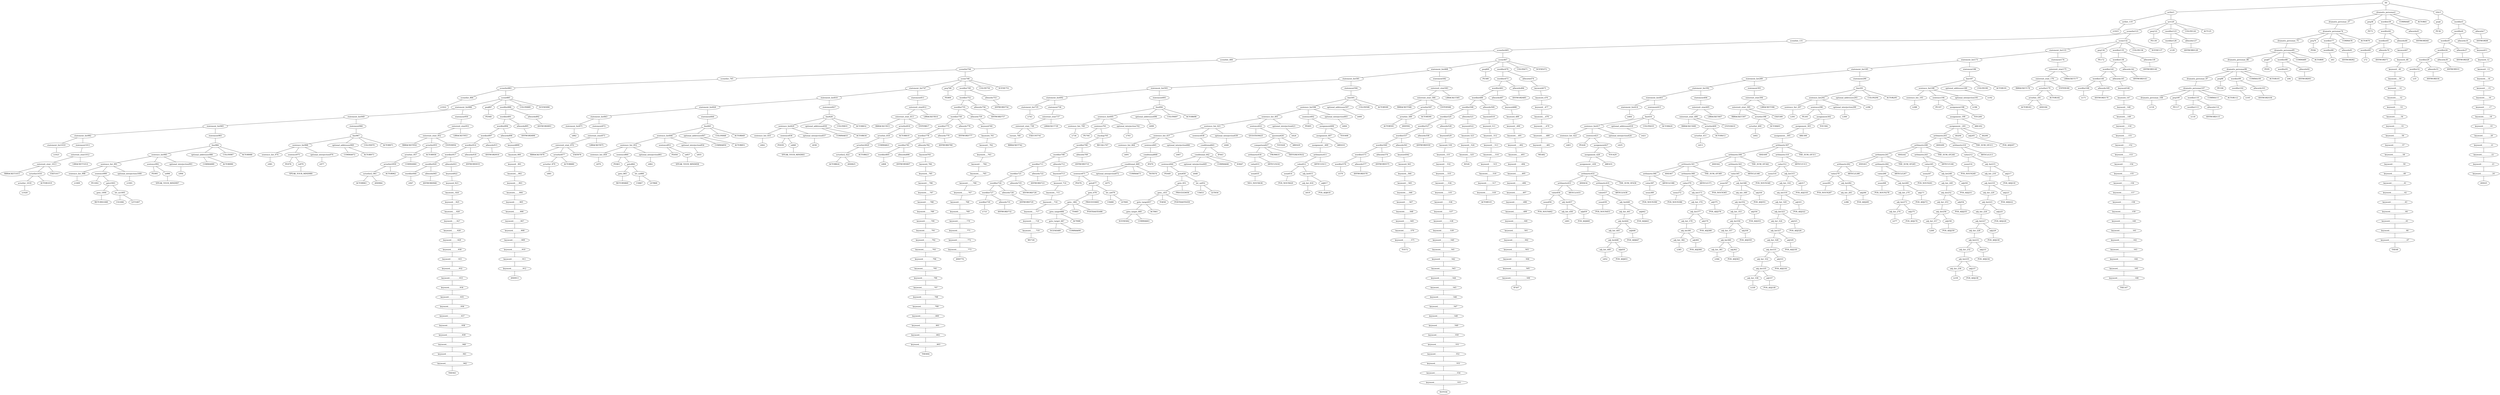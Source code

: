 strict graph {
	S0 -- actlist1
	S0 -- dramatis_personae2
	S0 -- title3

	title3 -- peq4
	title3 -- wordlist5

	wordlist5 -- wordlist6
	wordlist5 -- allwords7

	allwords7 -- ANYWORD8


	wordlist6 -- wordlist9
	wordlist6 -- allwords10

	allwords10 -- keyword11

	keyword11 -- keyword_12

	keyword_12 -- keyword__13

	keyword__13 -- keyword___14

	keyword___14 -- keyword____15

	keyword____15 -- keyword_____16

	keyword_____16 -- keyword______17

	keyword______17 -- keyword_______18

	keyword_______18 -- keyword________19

	keyword________19 -- keyword_________20

	keyword_________20 -- keyword__________21

	keyword__________21 -- keyword___________22

	keyword___________22 -- keyword____________23

	keyword____________23 -- keyword_____________24

	keyword_____________24 -- AND25


	wordlist9 -- wordlist26
	wordlist9 -- allwords27

	allwords27 -- ANYWORD28


	wordlist26 -- wordlist29
	wordlist26 -- allwords30

	allwords30 -- ANYWORD31


	wordlist29 -- wordlist32
	wordlist29 -- allwords33

	allwords33 -- ANYWORD34


	wordlist32 -- λ35

	peq4 -- PE36


	dramatis_personae2 -- dramatis_personae_37
	dramatis_personae2 -- peq38
	dramatis_personae2 -- wordlist39
	dramatis_personae2 -- COMMA40
	dramatis_personae2 -- ACTOR41



	wordlist39 -- wordlist42
	wordlist39 -- allwords43

	allwords43 -- ANYWORD44


	wordlist42 -- wordlist45
	wordlist42 -- allwords46

	allwords46 -- keyword47

	keyword47 -- keyword_48

	keyword_48 -- keyword__49

	keyword__49 -- keyword___50

	keyword___50 -- keyword____51

	keyword____51 -- keyword_____52

	keyword_____52 -- keyword______53

	keyword______53 -- keyword_______54

	keyword_______54 -- keyword________55

	keyword________55 -- keyword_________56

	keyword_________56 -- keyword__________57

	keyword__________57 -- keyword___________58

	keyword___________58 -- keyword____________59

	keyword____________59 -- keyword_____________60

	keyword_____________60 -- keyword______________61

	keyword______________61 -- keyword_______________62

	keyword_______________62 -- keyword________________63

	keyword________________63 -- keyword_________________64

	keyword_________________64 -- keyword__________________65

	keyword__________________65 -- keyword___________________66

	keyword___________________66 -- keyword____________________67

	keyword____________________67 -- THE68


	wordlist45 -- wordlist69
	wordlist45 -- allwords70

	allwords70 -- ANYWORD71


	wordlist69 -- λ72

	peq38 -- PE73


	dramatis_personae_37 -- dramatis_personae74

	dramatis_personae74 -- dramatis_personae_75
	dramatis_personae74 -- peq76
	dramatis_personae74 -- wordlist77
	dramatis_personae74 -- COMMA78
	dramatis_personae74 -- ACTOR79



	wordlist77 -- wordlist80
	wordlist77 -- allwords81

	allwords81 -- ANYWORD82


	wordlist80 -- λ83

	peq76 -- PE84


	dramatis_personae_75 -- dramatis_personae85

	dramatis_personae85 -- dramatis_personae_86
	dramatis_personae85 -- peq87
	dramatis_personae85 -- wordlist88
	dramatis_personae85 -- COMMA89
	dramatis_personae85 -- ACTOR90



	wordlist88 -- wordlist91
	wordlist88 -- allwords92

	allwords92 -- ANYWORD93


	wordlist91 -- λ94

	peq87 -- PE95


	dramatis_personae_86 -- dramatis_personae96

	dramatis_personae96 -- dramatis_personae_97
	dramatis_personae96 -- peq98
	dramatis_personae96 -- wordlist99
	dramatis_personae96 -- COMMA100
	dramatis_personae96 -- ACTOR101



	wordlist99 -- wordlist102
	wordlist99 -- allwords103

	allwords103 -- ANYWORD104


	wordlist102 -- λ105

	peq98 -- PE106


	dramatis_personae_97 -- dramatis_personae107

	dramatis_personae107 -- dramatis_personae_108
	dramatis_personae107 -- peq109
	dramatis_personae107 -- wordlist110
	dramatis_personae107 -- COMMA111
	dramatis_personae107 -- ACTOR112



	wordlist110 -- wordlist113
	wordlist110 -- allwords114

	allwords114 -- ANYWORD115


	wordlist113 -- λ116

	peq109 -- PE117


	dramatis_personae_108 -- λ118

	actlist1 -- actlist_119
	actlist1 -- act120

	act120 -- scenelist121
	act120 -- peq122
	act120 -- wordlist123
	act120 -- COLON124
	act120 -- ACT125



	wordlist123 -- wordlist126
	wordlist123 -- allwords127

	allwords127 -- ANYWORD128


	wordlist126 -- λ129

	peq122 -- PE130


	scenelist121 -- scenelist_131
	scenelist121 -- scene132

	scene132 -- statement_list133
	scene132 -- peq134
	scene132 -- wordlist135
	scene132 -- COLON136
	scene132 -- SCENE137



	wordlist135 -- wordlist138
	wordlist135 -- allwords139

	allwords139 -- ANYWORD140


	wordlist138 -- wordlist141
	wordlist138 -- allwords142

	allwords142 -- ANYWORD143


	wordlist141 -- wordlist144
	wordlist141 -- allwords145

	allwords145 -- keyword146

	keyword146 -- keyword_147

	keyword_147 -- keyword__148

	keyword__148 -- keyword___149

	keyword___149 -- keyword____150

	keyword____150 -- keyword_____151

	keyword_____151 -- keyword______152

	keyword______152 -- keyword_______153

	keyword_______153 -- keyword________154

	keyword________154 -- keyword_________155

	keyword_________155 -- keyword__________156

	keyword__________156 -- keyword___________157

	keyword___________157 -- keyword____________158

	keyword____________158 -- keyword_____________159

	keyword_____________159 -- keyword______________160

	keyword______________160 -- keyword_______________161

	keyword_______________161 -- keyword________________162

	keyword________________162 -- keyword_________________163

	keyword_________________163 -- keyword__________________164

	keyword__________________164 -- keyword___________________165

	keyword___________________165 -- keyword____________________166

	keyword____________________166 -- THE167


	wordlist144 -- wordlist168
	wordlist144 -- allwords169

	allwords169 -- ANYWORD170


	wordlist168 -- λ171

	peq134 -- PE172


	statement_list133 -- statement_list173
	statement_list133 -- statement174

	statement174 -- enterexit_stmt175

	enterexit_stmt175 -- enterexit_stmt_176
	enterexit_stmt175 -- LBRACKET177


	enterexit_stmt_176 -- RBRACKET178
	enterexit_stmt_176 -- actorlist179
	enterexit_stmt_176 -- ENTER180


	actorlist179 -- actorlist_181
	actorlist179 -- ACTOR182


	actorlist_181 -- ACTOR183
	actorlist_181 -- AND184




	statement_list173 -- statement_list185
	statement_list173 -- statement186

	statement186 -- line187

	line187 -- sentence_list188
	line187 -- optional_addressee189
	line187 -- COLON190
	line187 -- ACTOR191



	optional_addressee189 -- λ192

	sentence_list188 -- sentence_list_193
	sentence_list188 -- sentence194
	sentence_list188 -- optional_interjection195

	optional_interjection195 -- λ196

	sentence194 -- PE197
	sentence194 -- assignment198

	assignment198 -- assignment_199
	assignment198 -- YOU200


	assignment_199 -- assignment__201
	assignment_199 -- ARE202


	assignment__201 -- arithmetic203
	assignment__201 -- AS204
	assignment__201 -- adj205
	assignment__201 -- AS206


	adj205 -- POS_ADJ207



	arithmetic203 -- arithmetic208
	arithmetic203 -- AND209
	arithmetic203 -- arithmetic210
	arithmetic203 -- THE_SUM_OF211


	arithmetic210 -- value212
	arithmetic210 -- ARTICLE213


	value212 -- noun214
	value212 -- adj_list215

	adj_list215 -- adj_list_216
	adj_list215 -- adj217

	adj217 -- POS_ADJ218


	adj_list_216 -- adj_list219

	adj_list219 -- adj_list_220
	adj_list219 -- adj221

	adj221 -- POS_ADJ222


	adj_list_220 -- adj_list223

	adj_list223 -- adj_list_224
	adj_list223 -- adj225

	adj225 -- POS_ADJ226


	adj_list_224 -- adj_list227

	adj_list227 -- adj_list_228
	adj_list227 -- adj229

	adj229 -- POS_ADJ230


	adj_list_228 -- adj_list231

	adj_list231 -- adj_list_232
	adj_list231 -- adj233

	adj233 -- POS_ADJ234


	adj_list_232 -- adj_list235

	adj_list235 -- adj_list_236
	adj_list235 -- adj237

	adj237 -- POS_ADJ238


	adj_list_236 -- λ239

	noun214 -- POS_NOUN240



	arithmetic208 -- arithmetic241
	arithmetic208 -- AND242
	arithmetic208 -- arithmetic243
	arithmetic208 -- THE_SUM_OF244


	arithmetic243 -- value245
	arithmetic243 -- ARTICLE246


	value245 -- noun247
	value245 -- adj_list248

	adj_list248 -- adj_list_249
	adj_list248 -- adj250

	adj250 -- POS_ADJ251


	adj_list_249 -- adj_list252

	adj_list252 -- adj_list_253
	adj_list252 -- adj254

	adj254 -- POS_ADJ255


	adj_list_253 -- adj_list256

	adj_list256 -- adj_list_257
	adj_list256 -- adj258

	adj258 -- POS_ADJ259


	adj_list_257 -- λ260

	noun247 -- POS_NOUN261



	arithmetic241 -- arithmetic262
	arithmetic241 -- AND263
	arithmetic241 -- arithmetic264
	arithmetic241 -- THE_SUM_OF265


	arithmetic264 -- value266
	arithmetic264 -- ARTICLE267


	value266 -- noun268
	value266 -- adj_list269

	adj_list269 -- adj_list_270
	adj_list269 -- adj271

	adj271 -- POS_ADJ272


	adj_list_270 -- adj_list273

	adj_list273 -- adj_list_274
	adj_list273 -- adj275

	adj275 -- POS_ADJ276


	adj_list_274 -- λ277

	noun268 -- POS_NOUN278



	arithmetic262 -- value279
	arithmetic262 -- ARTICLE280


	value279 -- noun281
	value279 -- adj_list282

	adj_list282 -- adj_list_283
	adj_list282 -- adj284

	adj284 -- POS_ADJ285


	adj_list_283 -- λ286

	noun281 -- POS_NOUN287



	sentence_list_193 -- λ288

	statement_list185 -- statement_list289
	statement_list185 -- statement290

	statement290 -- line291

	line291 -- sentence_list292
	line291 -- optional_addressee293
	line291 -- COLON294
	line291 -- ACTOR295



	optional_addressee293 -- λ296

	sentence_list292 -- sentence_list_297
	sentence_list292 -- sentence298
	sentence_list292 -- optional_interjection299

	optional_interjection299 -- λ300

	sentence298 -- PE301
	sentence298 -- assignment302

	assignment302 -- assignment_303
	assignment302 -- YOU304


	assignment_303 -- assignment__305
	assignment_303 -- ARE306


	assignment__305 -- arithmetic307

	arithmetic307 -- arithmetic308
	arithmetic307 -- AND309
	arithmetic307 -- arithmetic310
	arithmetic307 -- THE_SUM_OF311


	arithmetic310 -- value312
	arithmetic310 -- ARTICLE313


	value312 -- noun314
	value312 -- adj_list315

	adj_list315 -- adj_list_316
	adj_list315 -- adj317

	adj317 -- POS_ADJ318


	adj_list_316 -- adj_list319

	adj_list319 -- adj_list_320
	adj_list319 -- adj321

	adj321 -- POS_ADJ322


	adj_list_320 -- adj_list323

	adj_list323 -- adj_list_324
	adj_list323 -- adj325

	adj325 -- POS_ADJ326


	adj_list_324 -- adj_list327

	adj_list327 -- adj_list_328
	adj_list327 -- adj329

	adj329 -- POS_ADJ330


	adj_list_328 -- adj_list331

	adj_list331 -- adj_list_332
	adj_list331 -- adj333

	adj333 -- POS_ADJ334


	adj_list_332 -- adj_list335

	adj_list335 -- adj_list_336
	adj_list335 -- adj337

	adj337 -- POS_ADJ338


	adj_list_336 -- λ339

	noun314 -- POS_NOUN340



	arithmetic308 -- arithmetic341
	arithmetic308 -- AND342
	arithmetic308 -- arithmetic343
	arithmetic308 -- THE_SUM_OF344


	arithmetic343 -- value345
	arithmetic343 -- ARTICLE346


	value345 -- noun347
	value345 -- adj_list348

	adj_list348 -- adj_list_349
	adj_list348 -- adj350

	adj350 -- POS_ADJ351


	adj_list_349 -- adj_list352

	adj_list352 -- adj_list_353
	adj_list352 -- adj354

	adj354 -- POS_ADJ355


	adj_list_353 -- adj_list356

	adj_list356 -- adj_list_357
	adj_list356 -- adj358

	adj358 -- POS_ADJ359


	adj_list_357 -- adj_list360

	adj_list360 -- adj_list_361
	adj_list360 -- adj362

	adj362 -- POS_ADJ363


	adj_list_361 -- λ364

	noun347 -- POS_NOUN365



	arithmetic341 -- arithmetic366
	arithmetic341 -- AND367
	arithmetic341 -- arithmetic368
	arithmetic341 -- THE_SUM_OF369


	arithmetic368 -- value370
	arithmetic368 -- ARTICLE371


	value370 -- noun372
	value370 -- adj_list373

	adj_list373 -- adj_list_374
	adj_list373 -- adj375

	adj375 -- POS_ADJ376


	adj_list_374 -- adj_list377

	adj_list377 -- adj_list_378
	adj_list377 -- adj379

	adj379 -- POS_ADJ380


	adj_list_378 -- adj_list381

	adj_list381 -- adj_list_382
	adj_list381 -- adj383

	adj383 -- POS_ADJ384


	adj_list_382 -- λ385

	noun372 -- POS_NOUN386



	arithmetic366 -- value387
	arithmetic366 -- ARTICLE388


	value387 -- noun389

	noun389 -- POS_NOUN390



	sentence_list_297 -- λ391

	statement_list289 -- statement_list392
	statement_list289 -- statement393

	statement393 -- enterexit_stmt394

	enterexit_stmt394 -- enterexit_stmt_395
	enterexit_stmt394 -- LBRACKET396


	enterexit_stmt_395 -- RBRACKET397
	enterexit_stmt_395 -- actorlist398
	enterexit_stmt_395 -- EXIT399


	actorlist398 -- actorlist_400
	actorlist398 -- ACTOR401


	actorlist_400 -- λ402


	statement_list392 -- statement_list403
	statement_list392 -- statement404

	statement404 -- enterexit_stmt405

	enterexit_stmt405 -- enterexit_stmt_406
	enterexit_stmt405 -- LBRACKET407


	enterexit_stmt_406 -- RBRACKET408
	enterexit_stmt_406 -- actorlist409
	enterexit_stmt_406 -- ENTER410


	actorlist409 -- actorlist_411
	actorlist409 -- ACTOR412


	actorlist_411 -- λ413


	statement_list403 -- statement_list414
	statement_list403 -- statement415

	statement415 -- line416

	line416 -- sentence_list417
	line416 -- optional_addressee418
	line416 -- COLON419
	line416 -- ACTOR420



	optional_addressee418 -- λ421

	sentence_list417 -- sentence_list_422
	sentence_list417 -- sentence423
	sentence_list417 -- optional_interjection424

	optional_interjection424 -- λ425

	sentence423 -- PE426
	sentence423 -- assignment427

	assignment427 -- assignment_428
	assignment427 -- YOU429


	assignment_428 -- assignment__430
	assignment_428 -- ARE431


	assignment__430 -- arithmetic432

	arithmetic432 -- arithmetic433
	arithmetic432 -- AND434
	arithmetic432 -- arithmetic435
	arithmetic432 -- THE_SUM_OF436


	arithmetic435 -- value437
	arithmetic435 -- ARTICLE438


	value437 -- noun439
	value437 -- adj_list440

	adj_list440 -- adj_list_441
	adj_list440 -- adj442

	adj442 -- POS_ADJ443


	adj_list_441 -- adj_list444

	adj_list444 -- adj_list_445
	adj_list444 -- adj446

	adj446 -- POS_ADJ447


	adj_list_445 -- adj_list448

	adj_list448 -- adj_list_449
	adj_list448 -- adj450

	adj450 -- POS_ADJ451


	adj_list_449 -- λ452

	noun439 -- POS_NOUN453



	arithmetic433 -- value454
	arithmetic433 -- ARTICLE455


	value454 -- noun456
	value454 -- adj_list457

	adj_list457 -- adj_list_458
	adj_list457 -- adj459

	adj459 -- POS_ADJ460


	adj_list_458 -- λ461

	noun456 -- POS_NOUN462



	sentence_list_422 -- λ463

	statement_list414 -- λ464

	scenelist_131 -- scenelist465

	scenelist465 -- scenelist_466
	scenelist465 -- scene467

	scene467 -- statement_list468
	scene467 -- peq469
	scene467 -- wordlist470
	scene467 -- COLON471
	scene467 -- SCENE472



	wordlist470 -- wordlist473
	wordlist470 -- allwords474

	allwords474 -- keyword475

	keyword475 -- keyword_476

	keyword_476 -- keyword__477

	keyword__477 -- keyword___478

	keyword___478 -- keyword____479

	keyword____479 -- keyword_____480

	keyword_____480 -- keyword______481

	keyword______481 -- WE482


	wordlist473 -- wordlist483
	wordlist473 -- allwords484

	allwords484 -- ANYWORD485


	wordlist483 -- wordlist486
	wordlist483 -- allwords487

	allwords487 -- keyword488

	keyword488 -- keyword_489

	keyword_489 -- keyword__490

	keyword__490 -- keyword___491

	keyword___491 -- keyword____492

	keyword____492 -- keyword_____493

	keyword_____493 -- keyword______494

	keyword______494 -- keyword_______495

	keyword_______495 -- keyword________496

	keyword________496 -- keyword_________497

	keyword_________497 -- keyword__________498

	keyword__________498 -- keyword___________499

	keyword___________499 -- keyword____________500

	keyword____________500 -- keyword_____________501

	keyword_____________501 -- keyword______________502

	keyword______________502 -- keyword_______________503

	keyword_______________503 -- keyword________________504

	keyword________________504 -- keyword_________________505

	keyword_________________505 -- keyword__________________506

	keyword__________________506 -- IF507


	wordlist486 -- wordlist508
	wordlist486 -- allwords509

	allwords509 -- keyword510

	keyword510 -- keyword_511

	keyword_511 -- keyword__512

	keyword__512 -- keyword___513

	keyword___513 -- keyword____514

	keyword____514 -- keyword_____515

	keyword_____515 -- keyword______516

	keyword______516 -- keyword_______517

	keyword_______517 -- keyword________518

	keyword________518 -- ACTOR519


	wordlist508 -- wordlist520
	wordlist508 -- allwords521

	allwords521 -- keyword522

	keyword522 -- keyword_523

	keyword_523 -- keyword__524

	keyword__524 -- keyword___525

	keyword___525 -- IS526


	wordlist520 -- wordlist527
	wordlist520 -- allwords528

	allwords528 -- keyword529

	keyword529 -- keyword_530

	keyword_530 -- keyword__531

	keyword__531 -- keyword___532

	keyword___532 -- keyword____533

	keyword____533 -- keyword_____534

	keyword_____534 -- keyword______535

	keyword______535 -- keyword_______536

	keyword_______536 -- keyword________537

	keyword________537 -- keyword_________538

	keyword_________538 -- keyword__________539

	keyword__________539 -- keyword___________540

	keyword___________540 -- keyword____________541

	keyword____________541 -- keyword_____________542

	keyword_____________542 -- keyword______________543

	keyword______________543 -- keyword_______________544

	keyword_______________544 -- keyword________________545

	keyword________________545 -- keyword_________________546

	keyword_________________546 -- keyword__________________547

	keyword__________________547 -- keyword___________________548

	keyword___________________548 -- keyword____________________549

	keyword____________________549 -- keyword_____________________550

	keyword_____________________550 -- keyword______________________551

	keyword______________________551 -- keyword_______________________552

	keyword_______________________552 -- keyword________________________553

	keyword________________________553 -- keyword_________________________554

	keyword_________________________554 -- keyword__________________________555

	keyword__________________________555 -- NOT556


	wordlist527 -- wordlist557
	wordlist527 -- allwords558

	allwords558 -- ANYWORD559


	wordlist557 -- wordlist560
	wordlist557 -- allwords561

	allwords561 -- keyword562

	keyword562 -- keyword_563

	keyword_563 -- keyword__564

	keyword__564 -- keyword___565

	keyword___565 -- keyword____566

	keyword____566 -- keyword_____567

	keyword_____567 -- keyword______568

	keyword______568 -- keyword_______569

	keyword_______569 -- keyword________570

	keyword________570 -- keyword_________571

	keyword_________571 -- TO572


	wordlist560 -- wordlist573
	wordlist560 -- allwords574

	allwords574 -- ANYWORD575


	wordlist573 -- wordlist576
	wordlist573 -- allwords577

	allwords577 -- ANYWORD578


	wordlist576 -- λ579

	peq469 -- PE580


	statement_list468 -- statement_list581
	statement_list468 -- statement582

	statement582 -- enterexit_stmt583

	enterexit_stmt583 -- enterexit_stmt_584
	enterexit_stmt583 -- LBRACKET585


	enterexit_stmt_584 -- RBRACKET586
	enterexit_stmt_584 -- actorlist587
	enterexit_stmt_584 -- ENTER588


	actorlist587 -- actorlist_589
	actorlist587 -- ACTOR590


	actorlist_589 -- ACTOR591
	actorlist_589 -- AND592




	statement_list581 -- statement_list593
	statement_list581 -- statement594

	statement594 -- line595

	line595 -- sentence_list596
	line595 -- optional_addressee597
	line595 -- COLON598
	line595 -- ACTOR599



	optional_addressee597 -- λ600

	sentence_list596 -- sentence_list_601
	sentence_list596 -- sentence602
	sentence_list596 -- optional_interjection603

	optional_interjection603 -- λ604

	sentence602 -- PE605
	sentence602 -- assignment606

	assignment606 -- assignment_607
	assignment606 -- YOU608


	assignment_607 -- assignment__609
	assignment_607 -- ARE610


	assignment__609 -- arithmetic611

	arithmetic611 -- value612
	arithmetic611 -- ARTICLE613


	value612 -- noun614
	value612 -- adj_list615

	adj_list615 -- adj_list_616
	adj_list615 -- adj617

	adj617 -- POS_ADJ618


	adj_list_616 -- λ619

	noun614 -- POS_NOUN620



	sentence_list_601 -- sentence_list_621
	sentence_list_601 -- sentence622
	sentence_list_601 -- optional_interjection623

	optional_interjection623 -- λ624

	sentence622 -- QUESTION625
	sentence622 -- question626

	question626 -- comparison627
	question626 -- YOU628
	question626 -- ARE629



	comparison627 -- arithmetic630
	comparison627 -- FROM631
	comparison627 -- DIFFERENT632



	arithmetic630 -- value633
	arithmetic630 -- ARTICLE634


	value633 -- noun635

	noun635 -- NEG_NOUN636



	sentence_list_621 -- sentence_list_637
	sentence_list_621 -- sentence638
	sentence_list_621 -- optional_interjection639

	optional_interjection639 -- λ640

	sentence638 -- conditional641

	conditional641 -- conditional_642
	conditional641 -- IF643


	conditional_642 -- sentence644
	conditional_642 -- optional_interjection645
	conditional_642 -- COMMA646
	conditional_642 -- SO647



	optional_interjection645 -- λ648

	sentence644 -- PE649
	sentence644 -- goto650

	goto650 -- goto_651
	goto650 -- let_us652

	let_us652 -- US653
	let_us652 -- LET654



	goto_651 -- goto__655
	goto_651 -- PROCEED656


	goto__655 -- goto_target657
	goto__655 -- TO658
	goto__655 -- POSTHASTE659



	goto_target657 -- goto_target_660
	goto_target657 -- ACT661


	goto_target_660 -- SCENE662
	goto_target_660 -- COMMA663




	sentence_list_637 -- sentence_list_664
	sentence_list_637 -- sentence665
	sentence_list_637 -- optional_interjection666

	optional_interjection666 -- λ667

	sentence665 -- conditional668

	conditional668 -- conditional_669
	conditional668 -- IF670


	conditional_669 -- sentence671
	conditional_669 -- optional_interjection672
	conditional_669 -- COMMA673
	conditional_669 -- NOT674



	optional_interjection672 -- λ675

	sentence671 -- PE676
	sentence671 -- goto677

	goto677 -- goto_678
	goto677 -- let_us679

	let_us679 -- US680
	let_us679 -- LET681



	goto_678 -- goto__682
	goto_678 -- PROCEED683


	goto__682 -- goto_target684
	goto__682 -- TO685
	goto__682 -- POSTHASTE686



	goto_target684 -- goto_target_687
	goto_target684 -- ACT688


	goto_target_687 -- SCENE689
	goto_target_687 -- COMMA690




	sentence_list_664 -- λ691

	statement_list593 -- statement_list692
	statement_list593 -- statement693

	statement693 -- line694

	line694 -- sentence_list695
	line694 -- optional_addressee696
	line694 -- COLON697
	line694 -- ACTOR698



	optional_addressee696 -- λ699

	sentence_list695 -- sentence_list_700
	sentence_list695 -- sentence701
	sentence_list695 -- optional_interjection702

	optional_interjection702 -- λ703

	sentence701 -- PE704
	sentence701 -- stackop705

	stackop705 -- wordlist706
	stackop705 -- RECALL707


	wordlist706 -- wordlist708
	wordlist706 -- allwords709

	allwords709 -- ANYWORD710


	wordlist708 -- wordlist711
	wordlist708 -- allwords712

	allwords712 -- keyword713

	keyword713 -- keyword_714

	keyword_714 -- keyword__715

	keyword__715 -- keyword___716

	keyword___716 -- keyword____717

	keyword____717 -- keyword_____718

	keyword_____718 -- keyword______719

	keyword______719 -- WE720


	wordlist711 -- wordlist721
	wordlist711 -- allwords722

	allwords722 -- ANYWORD723


	wordlist721 -- wordlist724
	wordlist721 -- allwords725

	allwords725 -- ANYWORD726


	wordlist724 -- wordlist727
	wordlist724 -- allwords728

	allwords728 -- ANYWORD729


	wordlist727 -- wordlist730
	wordlist727 -- allwords731

	allwords731 -- ANYWORD732


	wordlist730 -- λ733


	sentence_list_700 -- λ734

	statement_list692 -- statement_list735
	statement_list692 -- statement736

	statement736 -- enterexit_stmt737

	enterexit_stmt737 -- enterexit_stmt_738
	enterexit_stmt737 -- LBRACKET739


	enterexit_stmt_738 -- exeunt_740
	enterexit_stmt_738 -- EXEUNT741


	exeunt_740 -- RBRACKET742


	statement_list735 -- λ743

	scenelist_466 -- scenelist744

	scenelist744 -- scenelist_745
	scenelist744 -- scene746

	scene746 -- statement_list747
	scene746 -- peq748
	scene746 -- wordlist749
	scene746 -- COLON750
	scene746 -- SCENE751



	wordlist749 -- wordlist752
	wordlist749 -- allwords753

	allwords753 -- ANYWORD754


	wordlist752 -- wordlist755
	wordlist752 -- allwords756

	allwords756 -- ANYWORD757


	wordlist755 -- wordlist758
	wordlist755 -- allwords759

	allwords759 -- keyword760

	keyword760 -- keyword_761

	keyword_761 -- keyword__762

	keyword__762 -- keyword___763

	keyword___763 -- keyword____764

	keyword____764 -- keyword_____765

	keyword_____765 -- keyword______766

	keyword______766 -- keyword_______767

	keyword_______767 -- keyword________768

	keyword________768 -- keyword_________769

	keyword_________769 -- keyword__________770

	keyword__________770 -- keyword___________771

	keyword___________771 -- keyword____________772

	keyword____________772 -- keyword_____________773

	keyword_____________773 -- AND774


	wordlist758 -- wordlist775
	wordlist758 -- allwords776

	allwords776 -- ANYWORD777


	wordlist775 -- wordlist778
	wordlist775 -- allwords779

	allwords779 -- ANYWORD780


	wordlist778 -- wordlist781
	wordlist778 -- allwords782

	allwords782 -- keyword783

	keyword783 -- keyword_784

	keyword_784 -- keyword__785

	keyword__785 -- keyword___786

	keyword___786 -- keyword____787

	keyword____787 -- keyword_____788

	keyword_____788 -- keyword______789

	keyword______789 -- keyword_______790

	keyword_______790 -- keyword________791

	keyword________791 -- keyword_________792

	keyword_________792 -- keyword__________793

	keyword__________793 -- keyword___________794

	keyword___________794 -- keyword____________795

	keyword____________795 -- keyword_____________796

	keyword_____________796 -- keyword______________797

	keyword______________797 -- keyword_______________798

	keyword_______________798 -- keyword________________799

	keyword________________799 -- keyword_________________800

	keyword_________________800 -- keyword__________________801

	keyword__________________801 -- keyword___________________802

	keyword___________________802 -- keyword____________________803

	keyword____________________803 -- THE804


	wordlist781 -- wordlist805
	wordlist781 -- allwords806

	allwords806 -- ANYWORD807


	wordlist805 -- λ808

	peq748 -- PE809


	statement_list747 -- statement_list810
	statement_list747 -- statement811

	statement811 -- enterexit_stmt812

	enterexit_stmt812 -- enterexit_stmt_813
	enterexit_stmt812 -- LBRACKET814


	enterexit_stmt_813 -- RBRACKET815
	enterexit_stmt_813 -- actorlist816
	enterexit_stmt_813 -- ENTER817


	actorlist816 -- actorlist_818
	actorlist816 -- ACTOR819


	actorlist_818 -- actorlist2820
	actorlist_818 -- COMMA821


	actorlist2820 -- actorlist2_822
	actorlist2820 -- ACTOR823


	actorlist2_822 -- ACTOR824
	actorlist2_822 -- AND825




	statement_list810 -- statement_list826
	statement_list810 -- statement827

	statement827 -- line828

	line828 -- sentence_list829
	line828 -- optional_addressee830
	line828 -- COLON831
	line828 -- ACTOR832



	optional_addressee830 -- COMMA833
	optional_addressee830 -- ACTOR834



	sentence_list829 -- sentence_list_835
	sentence_list829 -- sentence836
	sentence_list829 -- optional_interjection837

	optional_interjection837 -- λ838

	sentence836 -- PE839
	sentence836 -- io840

	io840 -- SPEAK_YOUR_MIND841



	sentence_list_835 -- λ842

	statement_list826 -- statement_list843
	statement_list826 -- statement844

	statement844 -- line845

	line845 -- sentence_list846
	line845 -- optional_addressee847
	line845 -- COLON848
	line845 -- ACTOR849



	optional_addressee847 -- COMMA850
	optional_addressee847 -- ACTOR851



	sentence_list846 -- sentence_list_852
	sentence_list846 -- sentence853
	sentence_list846 -- optional_interjection854

	optional_interjection854 -- λ855

	sentence853 -- PE856
	sentence853 -- io857

	io857 -- SPEAK_YOUR_MIND858



	sentence_list_852 -- sentence_list_859
	sentence_list_852 -- sentence860
	sentence_list_852 -- optional_interjection861

	optional_interjection861 -- λ862

	sentence860 -- PE863
	sentence860 -- goto864

	goto864 -- goto_865
	goto864 -- let_us866

	let_us866 -- US867
	let_us866 -- LET868



	goto_865 -- RETURN869



	sentence_list_859 -- λ870

	statement_list843 -- statement_list871
	statement_list843 -- statement872

	statement872 -- enterexit_stmt873

	enterexit_stmt873 -- enterexit_stmt_874
	enterexit_stmt873 -- LBRACKET875


	enterexit_stmt_874 -- RBRACKET876
	enterexit_stmt_874 -- actorlist877
	enterexit_stmt_874 -- EXIT878


	actorlist877 -- actorlist_879
	actorlist877 -- ACTOR880


	actorlist_879 -- λ881


	statement_list871 -- λ882

	scenelist_745 -- scenelist883

	scenelist883 -- scenelist_884
	scenelist883 -- scene885

	scene885 -- statement_list886
	scene885 -- peq887
	scene885 -- wordlist888
	scene885 -- COLON889
	scene885 -- SCENE890



	wordlist888 -- wordlist891
	wordlist888 -- allwords892

	allwords892 -- ANYWORD893


	wordlist891 -- wordlist894
	wordlist891 -- allwords895

	allwords895 -- ANYWORD896


	wordlist894 -- wordlist897
	wordlist894 -- allwords898

	allwords898 -- keyword899

	keyword899 -- keyword_900

	keyword_900 -- keyword__901

	keyword__901 -- keyword___902

	keyword___902 -- keyword____903

	keyword____903 -- keyword_____904

	keyword_____904 -- keyword______905

	keyword______905 -- keyword_______906

	keyword_______906 -- keyword________907

	keyword________907 -- keyword_________908

	keyword_________908 -- keyword__________909

	keyword__________909 -- keyword___________910

	keyword___________910 -- keyword____________911

	keyword____________911 -- keyword_____________912

	keyword_____________912 -- AND913


	wordlist897 -- wordlist914
	wordlist897 -- allwords915

	allwords915 -- ANYWORD916


	wordlist914 -- wordlist917
	wordlist914 -- allwords918

	allwords918 -- ANYWORD919


	wordlist917 -- wordlist920
	wordlist917 -- allwords921

	allwords921 -- keyword922

	keyword922 -- keyword_923

	keyword_923 -- keyword__924

	keyword__924 -- keyword___925

	keyword___925 -- keyword____926

	keyword____926 -- keyword_____927

	keyword_____927 -- keyword______928

	keyword______928 -- keyword_______929

	keyword_______929 -- keyword________930

	keyword________930 -- keyword_________931

	keyword_________931 -- keyword__________932

	keyword__________932 -- keyword___________933

	keyword___________933 -- keyword____________934

	keyword____________934 -- keyword_____________935

	keyword_____________935 -- keyword______________936

	keyword______________936 -- keyword_______________937

	keyword_______________937 -- keyword________________938

	keyword________________938 -- keyword_________________939

	keyword_________________939 -- keyword__________________940

	keyword__________________940 -- keyword___________________941

	keyword___________________941 -- keyword____________________942

	keyword____________________942 -- THE943


	wordlist920 -- wordlist944
	wordlist920 -- allwords945

	allwords945 -- ANYWORD946


	wordlist944 -- λ947

	peq887 -- PE948


	statement_list886 -- statement_list949
	statement_list886 -- statement950

	statement950 -- enterexit_stmt951

	enterexit_stmt951 -- enterexit_stmt_952
	enterexit_stmt951 -- LBRACKET953


	enterexit_stmt_952 -- RBRACKET954
	enterexit_stmt_952 -- actorlist955
	enterexit_stmt_952 -- ENTER956


	actorlist955 -- actorlist_957
	actorlist955 -- ACTOR958


	actorlist_957 -- actorlist2959
	actorlist_957 -- COMMA960


	actorlist2959 -- actorlist2_961
	actorlist2959 -- ACTOR962


	actorlist2_961 -- ACTOR963
	actorlist2_961 -- AND964




	statement_list949 -- statement_list965
	statement_list949 -- statement966

	statement966 -- line967

	line967 -- sentence_list968
	line967 -- optional_addressee969
	line967 -- COLON970
	line967 -- ACTOR971



	optional_addressee969 -- COMMA972
	optional_addressee969 -- ACTOR973



	sentence_list968 -- sentence_list_974
	sentence_list968 -- sentence975
	sentence_list968 -- optional_interjection976

	optional_interjection976 -- λ977

	sentence975 -- PE978
	sentence975 -- io979

	io979 -- SPEAK_YOUR_MIND980



	sentence_list_974 -- λ981

	statement_list965 -- statement_list982
	statement_list965 -- statement983

	statement983 -- line984

	line984 -- sentence_list985
	line984 -- optional_addressee986
	line984 -- COLON987
	line984 -- ACTOR988



	optional_addressee986 -- COMMA989
	optional_addressee986 -- ACTOR990



	sentence_list985 -- sentence_list_991
	sentence_list985 -- sentence992
	sentence_list985 -- optional_interjection993

	optional_interjection993 -- λ994

	sentence992 -- PE995
	sentence992 -- io996

	io996 -- SPEAK_YOUR_MIND997



	sentence_list_991 -- sentence_list_998
	sentence_list_991 -- sentence999
	sentence_list_991 -- optional_interjection1000

	optional_interjection1000 -- λ1001

	sentence999 -- PE1002
	sentence999 -- goto1003

	goto1003 -- goto_1004
	goto1003 -- let_us1005

	let_us1005 -- US1006
	let_us1005 -- LET1007



	goto_1004 -- RETURN1008



	sentence_list_998 -- λ1009

	statement_list982 -- statement_list1010
	statement_list982 -- statement1011

	statement1011 -- enterexit_stmt1012

	enterexit_stmt1012 -- enterexit_stmt_1013
	enterexit_stmt1012 -- LBRACKET1014


	enterexit_stmt_1013 -- RBRACKET1015
	enterexit_stmt_1013 -- actorlist1016
	enterexit_stmt_1013 -- EXIT1017


	actorlist1016 -- actorlist_1018
	actorlist1016 -- ACTOR1019


	actorlist_1018 -- λ1020


	statement_list1010 -- λ1021

	scenelist_884 -- λ1022

	actlist_119 -- λ1023


}